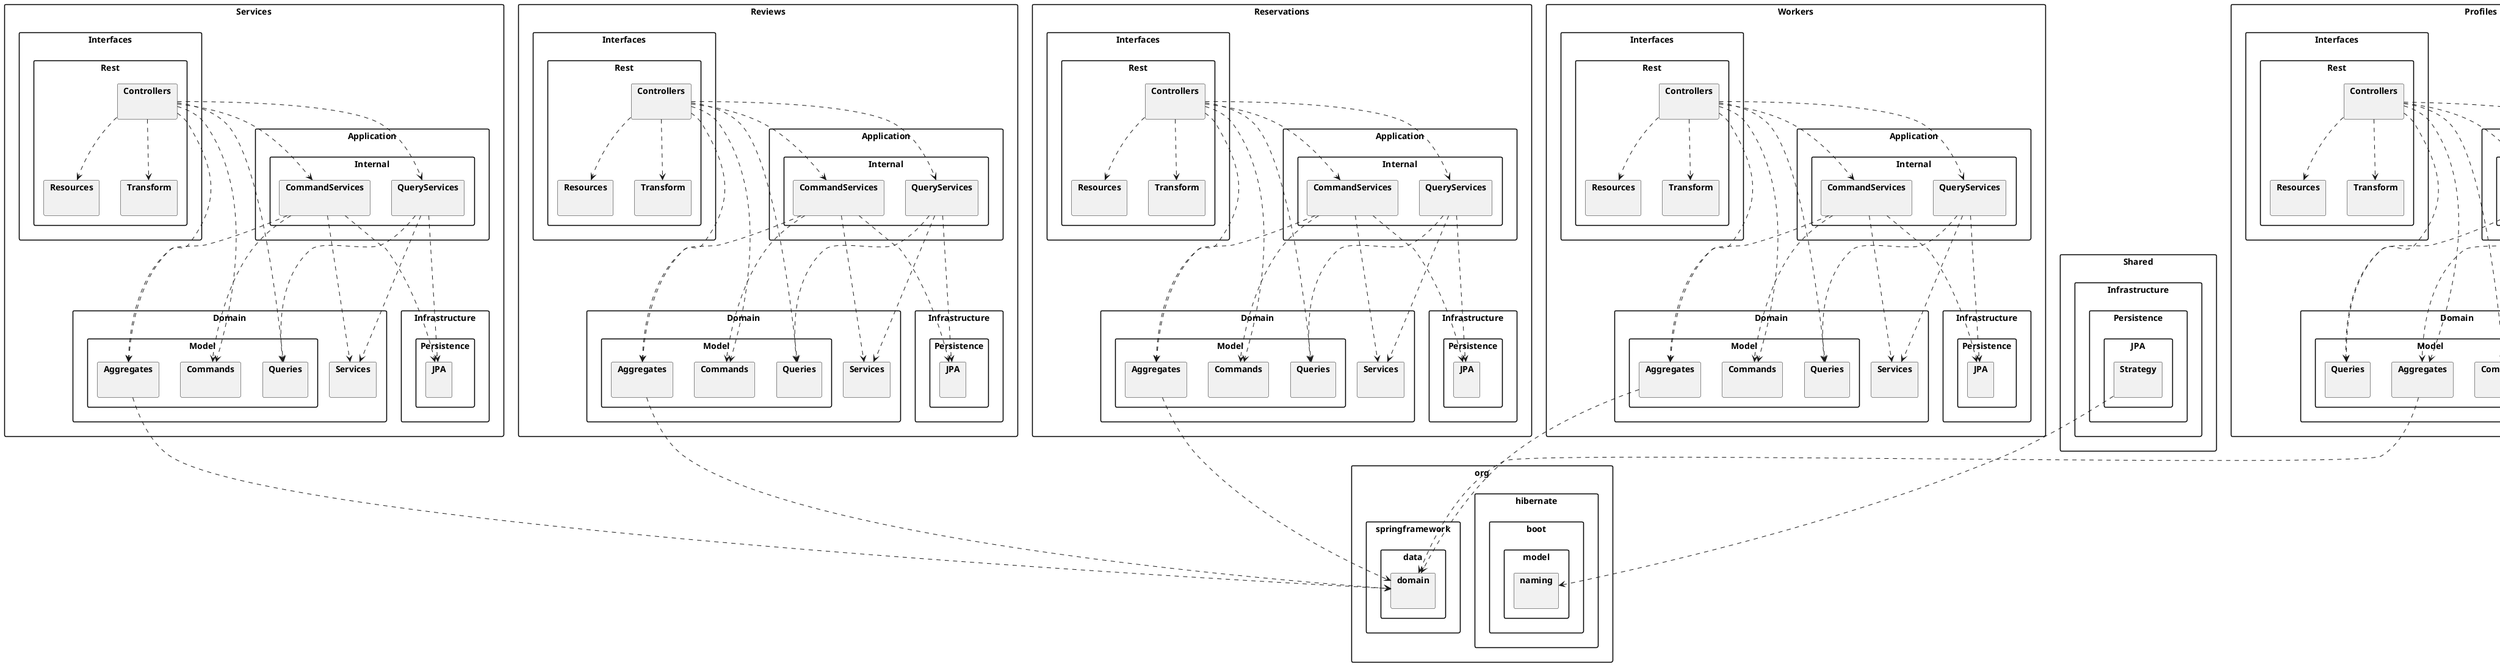 @startuml
skinparam packageStyle rectangle

' === PROFILES ===
package "Profiles" {
    package "Domain" {
        package "Model" {
            package "Aggregates" {}
            package "Commands" {}
            package "Queries" {}
        }
        package "Services" {}
    }
    package "Application.Internal" {
        package "CommandServices" {}
        package "QueryServices" {}
    }
    package "Infrastructure.Persistence" {
        package "JPA" {}
    }
    package "Interfaces.Rest" {
        package "Controllers" {}
        package "Transform" {}
        package "Resources" {}
    }
}

' === SERVICES ===
package "Services" {
    package "Domain" {
        package "Model" {
            package "Aggregates" {}
            package "Commands" {}
            package "Queries" {}
        }
        package "Services" {}
    }
    package "Application.Internal" {
        package "CommandServices" {}
        package "QueryServices" {}
    }
    package "Infrastructure.Persistence" {
        package "JPA" {}
    }
    package "Interfaces.Rest" {
        package "Controllers" {}
        package "Transform" {}
        package "Resources" {}
    }
}

' === REVIEWS ===
package "Reviews" {
    package "Domain" {
        package "Model" {
            package "Aggregates" {}
            package "Commands" {}
            package "Queries" {}
        }
        package "Services" {}
    }
    package "Application.Internal" {
        package "CommandServices" {}
        package "QueryServices" {}
    }
    package "Infrastructure.Persistence" {
        package "JPA" {}
    }
    package "Interfaces.Rest" {
        package "Controllers" {}
        package "Transform" {}
        package "Resources" {}
    }
}

' === RESERVATIONS ===
package "Reservations" {
    package "Domain" {
        package "Model" {
            package "Aggregates" {}
            package "Commands" {}
            package "Queries" {}
        }
        package "Services" {}
    }
    package "Application.Internal" {
        package "CommandServices" {}
        package "QueryServices" {}
    }
    package "Infrastructure.Persistence" {
        package "JPA" {}
    }
    package "Interfaces.Rest" {
        package "Controllers" {}
        package "Transform" {}
        package "Resources" {}
    }
}

' === WORKERS ===
package "Workers" {
    package "Domain" {
        package "Model" {
            package "Aggregates" {}
            package "Commands" {}
            package "Queries" {}
        }
        package "Services" {}
    }
    package "Application.Internal" {
        package "CommandServices" {}
        package "QueryServices" {}
    }
    package "Infrastructure.Persistence" {
        package "JPA" {}
    }
    package "Interfaces.Rest" {
        package "Controllers" {}
        package "Transform" {}
        package "Resources" {}
    }
}

' === SHARED ===
package "Shared.Infrastructure.Persistence.JPA" {
    package "Strategy" {}
}

' === EXTERNOS ===
package org.springframework.data {
    package domain {}
}
package org.hibernate.boot.model {
    package naming {}
}

' === RELACIONES DE PROFILES ===
Profiles.Domain.Model.Aggregates ..> org.springframework.data.domain
Profiles.Application.Internal.CommandServices ..> Profiles.Domain.Services
Profiles.Application.Internal.CommandServices ..> Profiles.Infrastructure.Persistence.JPA
Profiles.Application.Internal.CommandServices ..> Profiles.Domain.Model.Commands
Profiles.Application.Internal.CommandServices ..> Profiles.Domain.Model.Aggregates
Profiles.Application.Internal.QueryServices ..> Profiles.Domain.Services
Profiles.Application.Internal.QueryServices ..> Profiles.Infrastructure.Persistence.JPA
Profiles.Application.Internal.QueryServices ..> Profiles.Domain.Model.Queries
Profiles.Interfaces.Rest.Controllers ..> Profiles.Interfaces.Rest.Resources
Profiles.Interfaces.Rest.Controllers ..> Profiles.Interfaces.Rest.Transform
Profiles.Interfaces.Rest.Controllers ..> Profiles.Domain.Model.Aggregates
Profiles.Interfaces.Rest.Controllers ..> Profiles.Domain.Model.Commands
Profiles.Interfaces.Rest.Controllers ..> Profiles.Domain.Model.Queries
Profiles.Interfaces.Rest.Controllers ..> Profiles.Application.Internal.CommandServices
Profiles.Interfaces.Rest.Controllers ..> Profiles.Application.Internal.QueryServices

' === RELACIONES DE SERVICES ===
Services.Domain.Model.Aggregates ..> org.springframework.data.domain
Services.Application.Internal.CommandServices ..> Services.Domain.Services
Services.Application.Internal.CommandServices ..> Services.Infrastructure.Persistence.JPA
Services.Application.Internal.CommandServices ..> Services.Domain.Model.Commands
Services.Application.Internal.CommandServices ..> Services.Domain.Model.Aggregates
Services.Application.Internal.QueryServices ..> Services.Domain.Services
Services.Application.Internal.QueryServices ..> Services.Infrastructure.Persistence.JPA
Services.Application.Internal.QueryServices ..> Services.Domain.Model.Queries
Services.Interfaces.Rest.Controllers ..> Services.Interfaces.Rest.Resources
Services.Interfaces.Rest.Controllers ..> Services.Interfaces.Rest.Transform
Services.Interfaces.Rest.Controllers ..> Services.Domain.Model.Aggregates
Services.Interfaces.Rest.Controllers ..> Services.Domain.Model.Commands
Services.Interfaces.Rest.Controllers ..> Services.Domain.Model.Queries
Services.Interfaces.Rest.Controllers ..> Services.Application.Internal.CommandServices
Services.Interfaces.Rest.Controllers ..> Services.Application.Internal.QueryServices

' === RELACIONES DE REVIEWS ===
Reviews.Domain.Model.Aggregates ..> org.springframework.data.domain
Reviews.Application.Internal.CommandServices ..> Reviews.Domain.Services
Reviews.Application.Internal.CommandServices ..> Reviews.Infrastructure.Persistence.JPA
Reviews.Application.Internal.CommandServices ..> Reviews.Domain.Model.Commands
Reviews.Application.Internal.CommandServices ..> Reviews.Domain.Model.Aggregates
Reviews.Application.Internal.QueryServices ..> Reviews.Domain.Services
Reviews.Application.Internal.QueryServices ..> Reviews.Infrastructure.Persistence.JPA
Reviews.Application.Internal.QueryServices ..> Reviews.Domain.Model.Queries
Reviews.Interfaces.Rest.Controllers ..> Reviews.Interfaces.Rest.Resources
Reviews.Interfaces.Rest.Controllers ..> Reviews.Interfaces.Rest.Transform
Reviews.Interfaces.Rest.Controllers ..> Reviews.Domain.Model.Aggregates
Reviews.Interfaces.Rest.Controllers ..> Reviews.Domain.Model.Commands
Reviews.Interfaces.Rest.Controllers ..> Reviews.Domain.Model.Queries
Reviews.Interfaces.Rest.Controllers ..> Reviews.Application.Internal.CommandServices
Reviews.Interfaces.Rest.Controllers ..> Reviews.Application.Internal.QueryServices

' === RELACIONES DE RESERVATIONS ===
Reservations.Domain.Model.Aggregates ..> org.springframework.data.domain
Reservations.Application.Internal.CommandServices ..> Reservations.Domain.Services
Reservations.Application.Internal.CommandServices ..> Reservations.Infrastructure.Persistence.JPA
Reservations.Application.Internal.CommandServices ..> Reservations.Domain.Model.Commands
Reservations.Application.Internal.CommandServices ..> Reservations.Domain.Model.Aggregates
Reservations.Application.Internal.QueryServices ..> Reservations.Domain.Services
Reservations.Application.Internal.QueryServices ..> Reservations.Infrastructure.Persistence.JPA
Reservations.Application.Internal.QueryServices ..> Reservations.Domain.Model.Queries
Reservations.Interfaces.Rest.Controllers ..> Reservations.Interfaces.Rest.Resources
Reservations.Interfaces.Rest.Controllers ..> Reservations.Interfaces.Rest.Transform
Reservations.Interfaces.Rest.Controllers ..> Reservations.Domain.Model.Aggregates
Reservations.Interfaces.Rest.Controllers ..> Reservations.Domain.Model.Commands
Reservations.Interfaces.Rest.Controllers ..> Reservations.Domain.Model.Queries
Reservations.Interfaces.Rest.Controllers ..> Reservations.Application.Internal.CommandServices
Reservations.Interfaces.Rest.Controllers ..> Reservations.Application.Internal.QueryServices

' === RELACIONES DE WORKERS ===
Workers.Domain.Model.Aggregates ..> org.springframework.data.domain
Workers.Application.Internal.CommandServices ..> Workers.Domain.Services
Workers.Application.Internal.CommandServices ..> Workers.Infrastructure.Persistence.JPA
Workers.Application.Internal.CommandServices ..> Workers.Domain.Model.Commands
Workers.Application.Internal.CommandServices ..> Workers.Domain.Model.Aggregates
Workers.Application.Internal.QueryServices ..> Workers.Domain.Services
Workers.Application.Internal.QueryServices ..> Workers.Infrastructure.Persistence.JPA
Workers.Application.Internal.QueryServices ..> Workers.Domain.Model.Queries
Workers.Interfaces.Rest.Controllers ..> Workers.Interfaces.Rest.Resources
Workers.Interfaces.Rest.Controllers ..> Workers.Interfaces.Rest.Transform
Workers.Interfaces.Rest.Controllers ..> Workers.Domain.Model.Aggregates
Workers.Interfaces.Rest.Controllers ..> Workers.Domain.Model.Commands
Workers.Interfaces.Rest.Controllers ..> Workers.Domain.Model.Queries
Workers.Interfaces.Rest.Controllers ..> Workers.Application.Internal.CommandServices
Workers.Interfaces.Rest.Controllers ..> Workers.Application.Internal.QueryServices

' === RELACIÓN DE SHARED ===
Shared.Infrastructure.Persistence.JPA.Strategy ..> org.hibernate.boot.model.naming

@enduml
